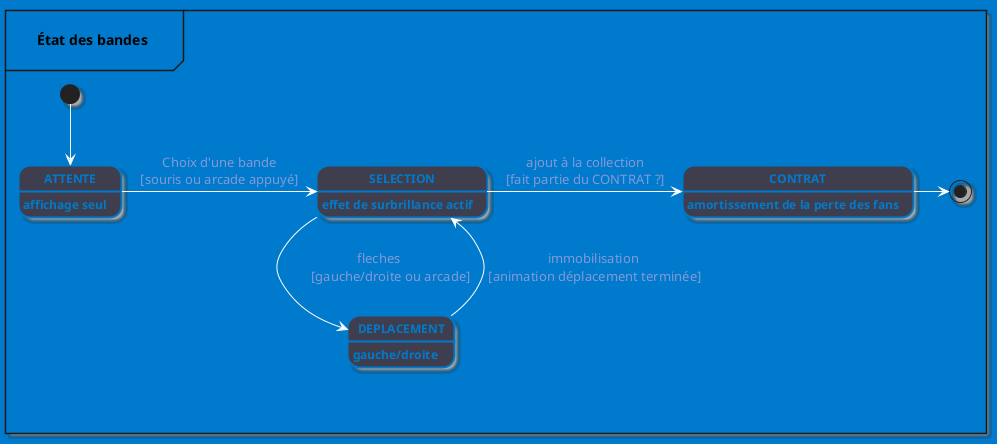 @startuml "État des bandes"
' Définir le style global
skinparam {
    backgroundColor 007acc
    ' #000000 = oui
    ' #007acc = oui
    ' #92cc00ff = non, donne blanc ou ignoré
    shadowing true
    ' oui
    FontName "Consolas"
    ArrowColor ffffff
    ' #ffffffff
    ArrowFontColor 8598d6
    ' #8598d6ff
    StartColor ff02c4
    ' #ff02c4ff = non, ignoré ou noir
    EndColor ff02c4
    ' #ff02c4 = non, ignoré ou noir
}
' Style pour les states
skinparam state {
    BackgroundColor 3e3e4e
    ' #3e3e4eff = non, ignoré ou blanc
    fontColor 007acc
    ' #007acc
    BorderThickness 2
    BorderColor 007acc
    ' #007acc
    FontName "Consolas"
    FontSize 12
    FontStyle bold
}

mainframe \n\t**État des bandes**\t\n

    state ATTENTE : affichage seul
    state SELECTION : effet de surbrillance actif
    state DEPLACEMENT : gauche/droite
    state CONTRAT : amortissement de la perte des fans

    [*] --> ATTENTE
    ATTENTE -> SELECTION : Choix d'une bande\n[souris ou arcade appuyé]
    SELECTION -> DEPLACEMENT : fleches\n\t[gauche/droite ou arcade]\t
    DEPLACEMENT --> SELECTION :immobilisation\n [animation déplacement terminée]
    SELECTION -> CONTRAT :ajout à la collection\n[fait partie du CONTRAT ?]
    CONTRAT -> [*]
@enduml

/'

git add .
git commit -m "test uml auto-export"
git fetch origin
git merge origin/main -m "merge avec le bot"
git push

<style>
mainframe {
  LineColor #007acc
  ' #007acc
  LineThickness 2.0
  FontColor 9ed1f3
  ' #9ed1f3ff
  FontSize 25
  FontStyle italic
  ' non
  Margin 50
  ' non
  Padding 100
  ' non
  backgroundColor #007acc
  ' 007acc = non, ignoré
  ' 000000ff = non, ignoré
  ' #000000 = non, ignoré
}
</style>

'/